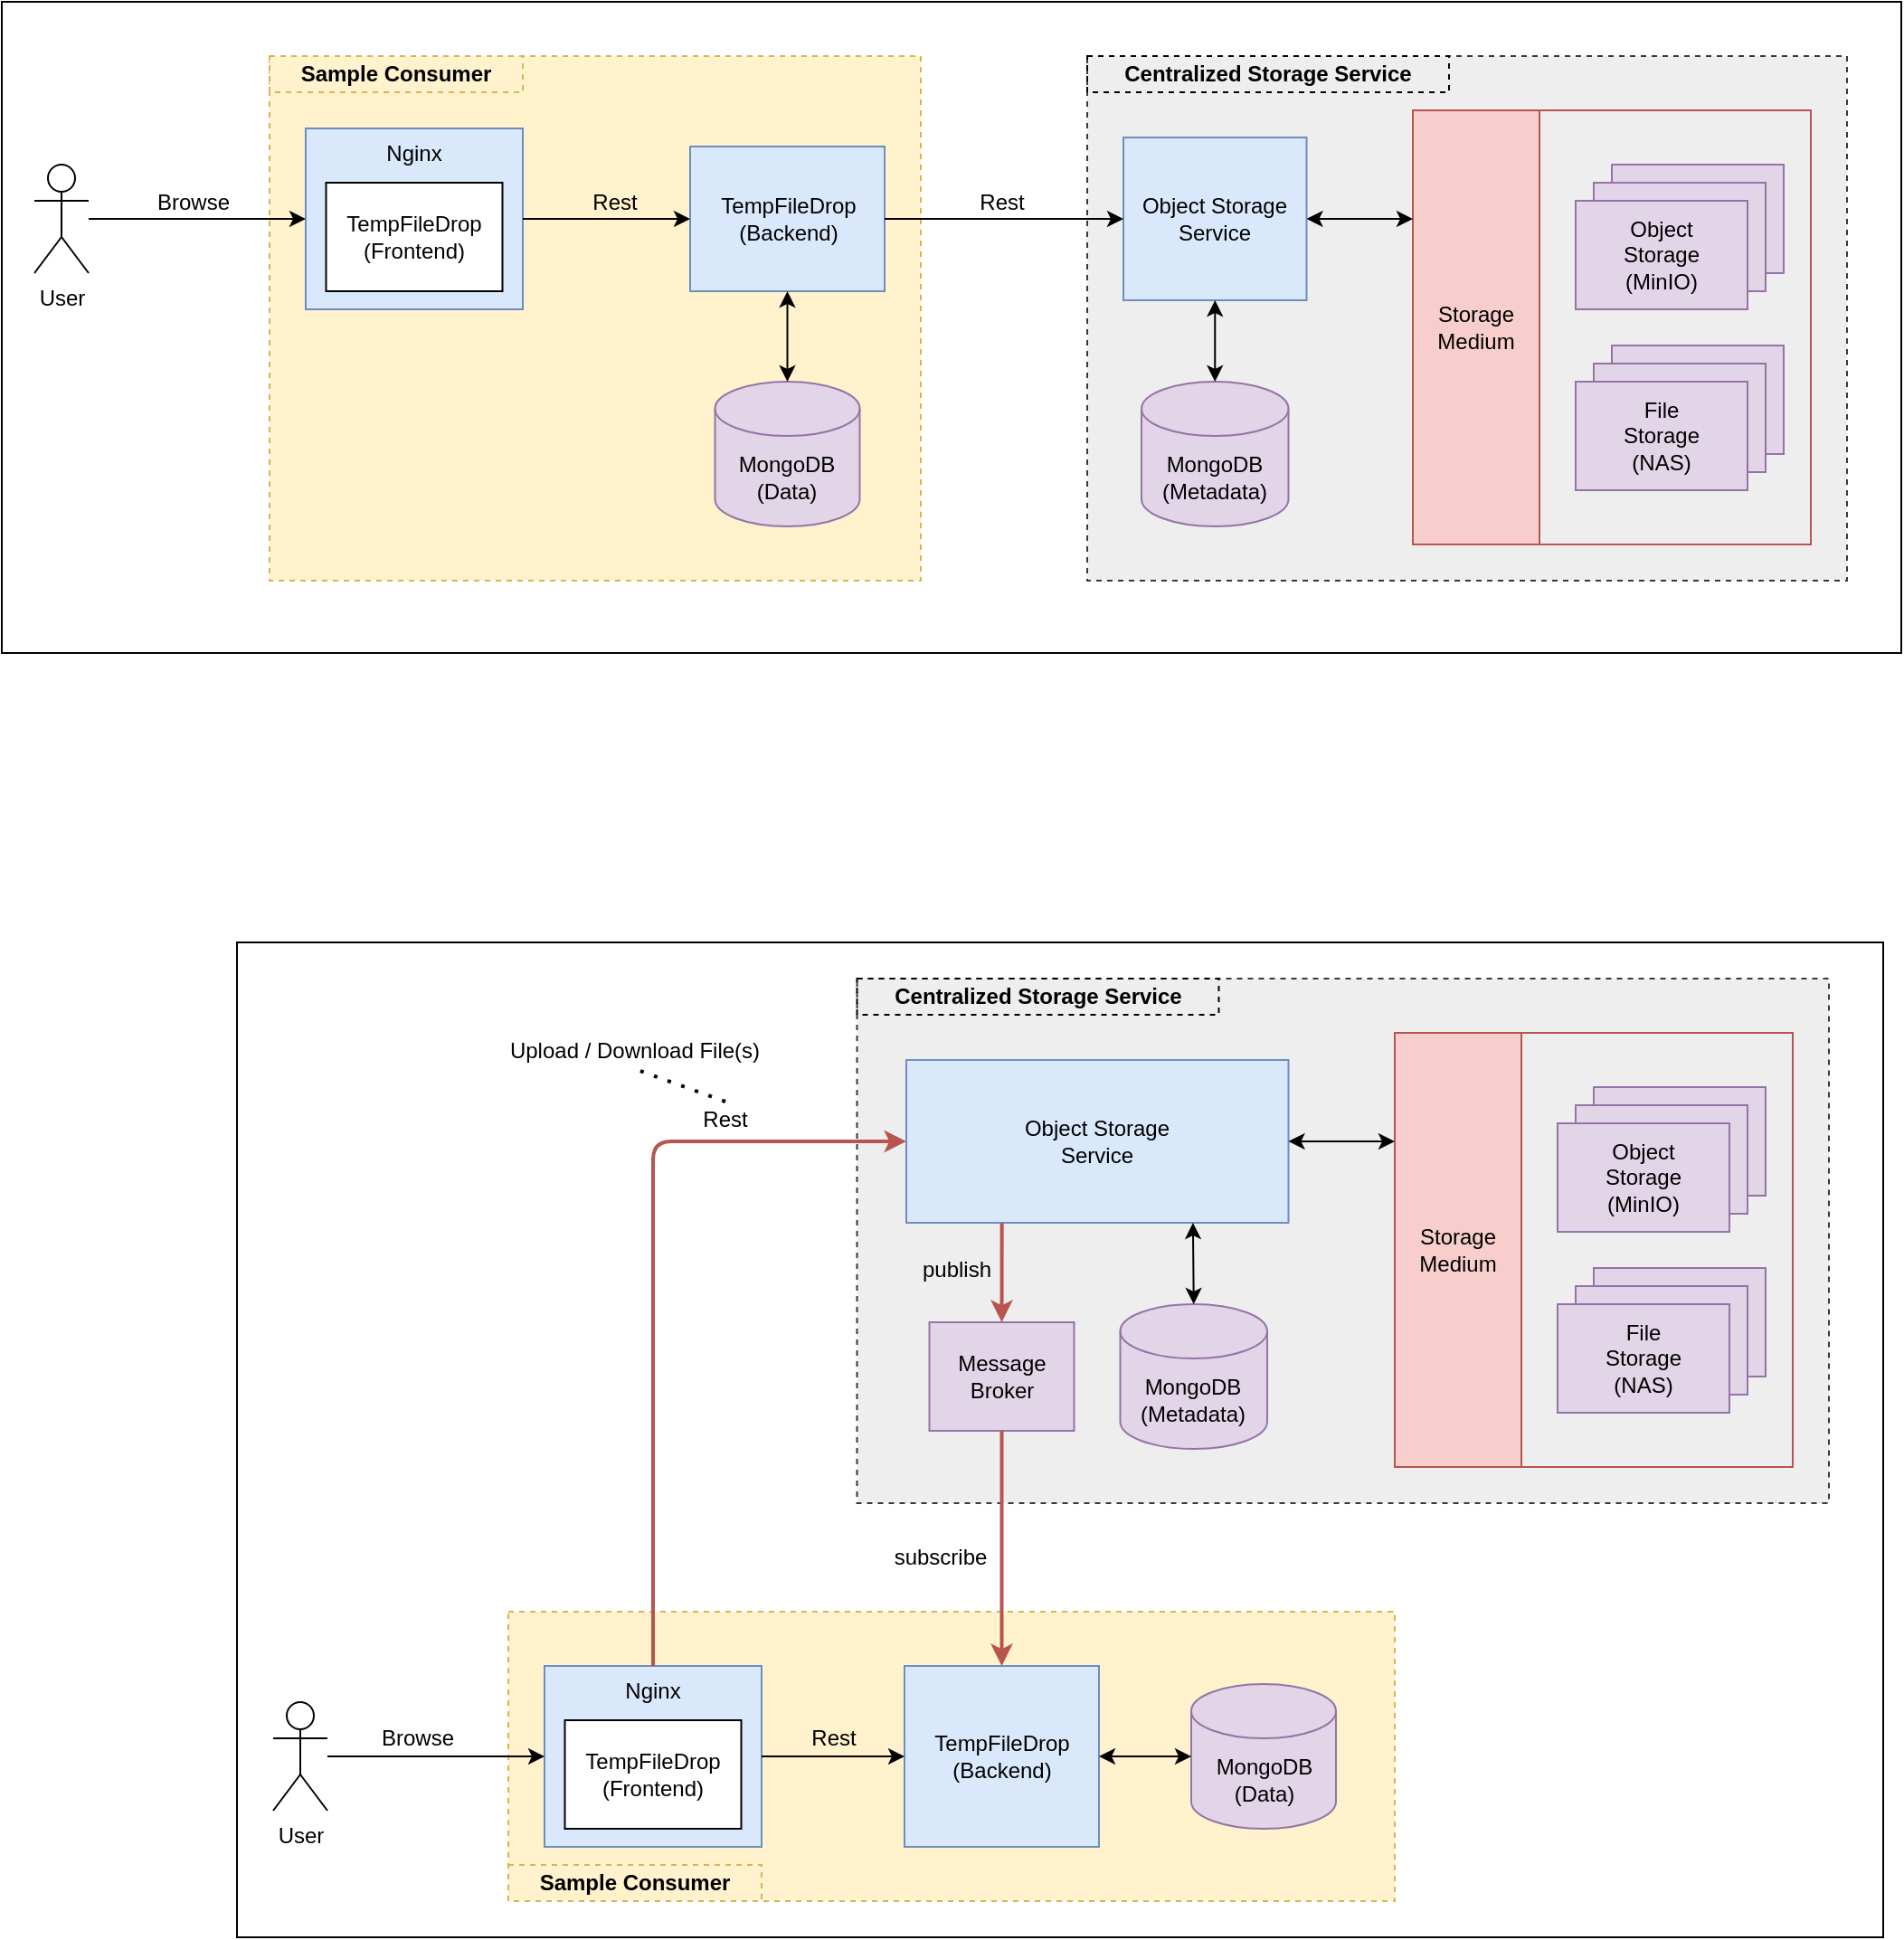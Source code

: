 <mxfile version="14.6.13" type="device"><diagram id="ZHUJTI5eRGx71iUSAzUk" name="Page-1"><mxGraphModel dx="2203" dy="733" grid="1" gridSize="10" guides="1" tooltips="1" connect="1" arrows="1" fold="1" page="1" pageScale="1" pageWidth="850" pageHeight="1100" math="0" shadow="0"><root><mxCell id="0"/><mxCell id="1" parent="0"/><mxCell id="ha3qXmKfZUisQEmoipRT-110" value="" style="rounded=0;whiteSpace=wrap;html=1;fontColor=#000000;strokeColor=#000000;strokeWidth=1;fillColor=#ffffff;align=center;" vertex="1" parent="1"><mxGeometry x="30" y="670" width="910" height="550" as="geometry"/></mxCell><mxCell id="ha3qXmKfZUisQEmoipRT-109" value="" style="rounded=0;whiteSpace=wrap;html=1;fontColor=#000000;strokeColor=#000000;strokeWidth=1;fillColor=#ffffff;align=center;" vertex="1" parent="1"><mxGeometry x="-100" y="150" width="1050" height="360" as="geometry"/></mxCell><mxCell id="ha3qXmKfZUisQEmoipRT-46" value="" style="rounded=0;whiteSpace=wrap;html=1;strokeColor=#d6b656;strokeWidth=1;fillColor=#fff2cc;align=center;dashed=1;" vertex="1" parent="1"><mxGeometry x="180" y="1040" width="490" height="160" as="geometry"/></mxCell><mxCell id="ha3qXmKfZUisQEmoipRT-45" value="" style="rounded=0;whiteSpace=wrap;html=1;strokeColor=#36393d;strokeWidth=1;fillColor=#eeeeee;align=center;dashed=1;" vertex="1" parent="1"><mxGeometry x="372.75" y="690" width="537.25" height="290" as="geometry"/></mxCell><mxCell id="ha3qXmKfZUisQEmoipRT-8" value="" style="rounded=0;whiteSpace=wrap;html=1;strokeColor=#b85450;fillColor=none;" vertex="1" parent="1"><mxGeometry x="740" y="720" width="150" height="240" as="geometry"/></mxCell><mxCell id="eLZGjnttyc20umwJpwSB-6" value="Object Storage&lt;br&gt;Service" style="rounded=0;whiteSpace=wrap;html=1;fillColor=#dae8fc;strokeColor=#6c8ebf;" parent="1" vertex="1"><mxGeometry x="400" y="735" width="211.25" height="90" as="geometry"/></mxCell><mxCell id="eLZGjnttyc20umwJpwSB-24" value="&lt;div&gt;TempFileDrop&lt;/div&gt;&lt;div&gt;(Backend)&lt;br&gt;&lt;/div&gt;" style="rounded=0;whiteSpace=wrap;html=1;fillColor=#dae8fc;strokeColor=#6c8ebf;" parent="1" vertex="1"><mxGeometry x="399" y="1070" width="107.5" height="100" as="geometry"/></mxCell><mxCell id="eLZGjnttyc20umwJpwSB-25" value="MongoDB&lt;br&gt;(Metadata)" style="shape=cylinder3;whiteSpace=wrap;html=1;boundedLbl=1;backgroundOutline=1;size=15;fillColor=#e1d5e7;strokeColor=#9673a6;" parent="1" vertex="1"><mxGeometry x="518.25" y="870" width="81.25" height="80" as="geometry"/></mxCell><mxCell id="ha3qXmKfZUisQEmoipRT-4" value="" style="group" vertex="1" connectable="0" parent="1"><mxGeometry x="760" y="850" width="115" height="80" as="geometry"/></mxCell><mxCell id="ha3qXmKfZUisQEmoipRT-1" value="MinIO&lt;br&gt;Cluster" style="rounded=0;whiteSpace=wrap;html=1;fillColor=#e1d5e7;strokeColor=#9673a6;" vertex="1" parent="ha3qXmKfZUisQEmoipRT-4"><mxGeometry x="20" width="95" height="60" as="geometry"/></mxCell><mxCell id="ha3qXmKfZUisQEmoipRT-2" value="MinIO&lt;br&gt;Cluster" style="rounded=0;whiteSpace=wrap;html=1;fillColor=#e1d5e7;strokeColor=#9673a6;" vertex="1" parent="ha3qXmKfZUisQEmoipRT-4"><mxGeometry x="10" y="10" width="95" height="60" as="geometry"/></mxCell><mxCell id="ha3qXmKfZUisQEmoipRT-3" value="&lt;div&gt;File&lt;/div&gt;&lt;div&gt;Storage&lt;/div&gt;&lt;div&gt;(NAS)&lt;br&gt;&lt;/div&gt;" style="rounded=0;whiteSpace=wrap;html=1;fillColor=#e1d5e7;strokeColor=#9673a6;" vertex="1" parent="ha3qXmKfZUisQEmoipRT-4"><mxGeometry y="20" width="95" height="60" as="geometry"/></mxCell><mxCell id="ha3qXmKfZUisQEmoipRT-5" value="" style="group" vertex="1" connectable="0" parent="1"><mxGeometry x="760" y="750" width="115" height="80" as="geometry"/></mxCell><mxCell id="eLZGjnttyc20umwJpwSB-12" value="MinIO&lt;br&gt;Cluster" style="rounded=0;whiteSpace=wrap;html=1;fillColor=#e1d5e7;strokeColor=#9673a6;" parent="ha3qXmKfZUisQEmoipRT-5" vertex="1"><mxGeometry x="20" width="95" height="60" as="geometry"/></mxCell><mxCell id="eLZGjnttyc20umwJpwSB-11" value="MinIO&lt;br&gt;Cluster" style="rounded=0;whiteSpace=wrap;html=1;fillColor=#e1d5e7;strokeColor=#9673a6;" parent="ha3qXmKfZUisQEmoipRT-5" vertex="1"><mxGeometry x="10" y="10" width="95" height="60" as="geometry"/></mxCell><mxCell id="eLZGjnttyc20umwJpwSB-10" value="&lt;div&gt;Object&lt;/div&gt;&lt;div&gt;Storage&lt;/div&gt;&lt;div&gt;(MinIO)&lt;/div&gt;" style="rounded=0;whiteSpace=wrap;html=1;fillColor=#e1d5e7;strokeColor=#9673a6;" parent="ha3qXmKfZUisQEmoipRT-5" vertex="1"><mxGeometry y="20" width="95" height="60" as="geometry"/></mxCell><mxCell id="ha3qXmKfZUisQEmoipRT-6" value="&lt;div&gt;Storage&lt;/div&gt;&lt;div&gt;Medium&lt;br&gt;&lt;/div&gt;" style="rounded=0;whiteSpace=wrap;html=1;fillColor=#f8cecc;strokeColor=#b85450;" vertex="1" parent="1"><mxGeometry x="670" y="720" width="70" height="240" as="geometry"/></mxCell><mxCell id="ha3qXmKfZUisQEmoipRT-10" value="" style="endArrow=classic;startArrow=classic;html=1;exitX=1;exitY=0.5;exitDx=0;exitDy=0;entryX=0;entryY=0.25;entryDx=0;entryDy=0;" edge="1" parent="1" source="eLZGjnttyc20umwJpwSB-6" target="ha3qXmKfZUisQEmoipRT-6"><mxGeometry width="50" height="50" relative="1" as="geometry"><mxPoint x="470" y="805" as="sourcePoint"/><mxPoint x="520" y="755" as="targetPoint"/></mxGeometry></mxCell><mxCell id="ha3qXmKfZUisQEmoipRT-11" value="&lt;div&gt;Centralized Storage Service&lt;br&gt;&lt;/div&gt;" style="text;html=1;fillColor=none;align=center;verticalAlign=middle;whiteSpace=wrap;rounded=0;dashed=1;strokeColor=#000000;fontStyle=1" vertex="1" parent="1"><mxGeometry x="372.75" y="690" width="200" height="20" as="geometry"/></mxCell><mxCell id="ha3qXmKfZUisQEmoipRT-13" value="" style="group;fillColor=#dae8fc;strokeColor=#6c8ebf;" vertex="1" connectable="0" parent="1"><mxGeometry x="200" y="1070" width="120" height="100" as="geometry"/></mxCell><mxCell id="eLZGjnttyc20umwJpwSB-1" value="Nginx" style="rounded=0;whiteSpace=wrap;html=1;verticalAlign=top;fillColor=#dae8fc;strokeColor=#6c8ebf;" parent="ha3qXmKfZUisQEmoipRT-13" vertex="1"><mxGeometry width="120" height="100" as="geometry"/></mxCell><mxCell id="eLZGjnttyc20umwJpwSB-2" value="TempFileDrop&lt;br&gt;(Frontend)" style="rounded=0;whiteSpace=wrap;html=1;" parent="ha3qXmKfZUisQEmoipRT-13" vertex="1"><mxGeometry x="11.25" y="30" width="97.5" height="60" as="geometry"/></mxCell><mxCell id="ha3qXmKfZUisQEmoipRT-14" value="" style="endArrow=classic;startArrow=classic;html=1;exitX=0.5;exitY=0;exitDx=0;exitDy=0;exitPerimeter=0;entryX=0.75;entryY=1;entryDx=0;entryDy=0;" edge="1" parent="1" source="eLZGjnttyc20umwJpwSB-25" target="eLZGjnttyc20umwJpwSB-6"><mxGeometry width="50" height="50" relative="1" as="geometry"><mxPoint x="640" y="890" as="sourcePoint"/><mxPoint x="580" y="840" as="targetPoint"/></mxGeometry></mxCell><mxCell id="ha3qXmKfZUisQEmoipRT-15" value="MongoDB&lt;br&gt;(Data)" style="shape=cylinder3;whiteSpace=wrap;html=1;boundedLbl=1;backgroundOutline=1;size=15;fillColor=#e1d5e7;strokeColor=#9673a6;" vertex="1" parent="1"><mxGeometry x="557.5" y="1080" width="80" height="80" as="geometry"/></mxCell><mxCell id="ha3qXmKfZUisQEmoipRT-16" value="" style="endArrow=classic;startArrow=classic;html=1;exitX=1;exitY=0.5;exitDx=0;exitDy=0;entryX=0;entryY=0.5;entryDx=0;entryDy=0;entryPerimeter=0;" edge="1" parent="1" source="eLZGjnttyc20umwJpwSB-24" target="ha3qXmKfZUisQEmoipRT-15"><mxGeometry width="50" height="50" relative="1" as="geometry"><mxPoint x="227.5" y="1170" as="sourcePoint"/><mxPoint x="557.5" y="1100" as="targetPoint"/></mxGeometry></mxCell><mxCell id="ha3qXmKfZUisQEmoipRT-27" value="&lt;div&gt;Message&lt;/div&gt;&lt;div&gt;Broker&lt;br&gt;&lt;/div&gt;" style="rounded=0;whiteSpace=wrap;html=1;strokeColor=#9673a6;strokeWidth=1;align=center;fillColor=#e1d5e7;" vertex="1" parent="1"><mxGeometry x="412.75" y="880" width="80" height="60" as="geometry"/></mxCell><mxCell id="ha3qXmKfZUisQEmoipRT-30" value="" style="endArrow=classic;html=1;exitX=0.25;exitY=1;exitDx=0;exitDy=0;entryX=0.5;entryY=0;entryDx=0;entryDy=0;fillColor=#f8cecc;strokeColor=#b85450;strokeWidth=2;" edge="1" parent="1" source="eLZGjnttyc20umwJpwSB-6" target="ha3qXmKfZUisQEmoipRT-27"><mxGeometry width="50" height="50" relative="1" as="geometry"><mxPoint x="560" y="930" as="sourcePoint"/><mxPoint x="340" y="900" as="targetPoint"/></mxGeometry></mxCell><mxCell id="ha3qXmKfZUisQEmoipRT-31" value="publish" style="text;html=1;strokeColor=none;fillColor=none;align=center;verticalAlign=middle;whiteSpace=wrap;rounded=0;" vertex="1" parent="1"><mxGeometry x="408" y="841" width="40" height="20" as="geometry"/></mxCell><mxCell id="ha3qXmKfZUisQEmoipRT-33" value="Rest" style="text;html=1;strokeColor=none;fillColor=none;align=center;verticalAlign=middle;whiteSpace=wrap;rounded=0;" vertex="1" parent="1"><mxGeometry x="340" y="1100" width="40" height="20" as="geometry"/></mxCell><mxCell id="ha3qXmKfZUisQEmoipRT-35" value="Rest" style="text;html=1;strokeColor=none;fillColor=none;align=center;verticalAlign=middle;whiteSpace=wrap;rounded=0;" vertex="1" parent="1"><mxGeometry x="280" y="758" width="40" height="20" as="geometry"/></mxCell><mxCell id="ha3qXmKfZUisQEmoipRT-37" value="" style="endArrow=classic;html=1;exitX=1;exitY=0.5;exitDx=0;exitDy=0;entryX=0;entryY=0.5;entryDx=0;entryDy=0;" edge="1" parent="1" source="eLZGjnttyc20umwJpwSB-1" target="eLZGjnttyc20umwJpwSB-24"><mxGeometry width="50" height="50" relative="1" as="geometry"><mxPoint x="363" y="1070" as="sourcePoint"/><mxPoint x="413" y="1020" as="targetPoint"/></mxGeometry></mxCell><mxCell id="ha3qXmKfZUisQEmoipRT-39" value="" style="endArrow=classic;html=1;exitX=0.5;exitY=0;exitDx=0;exitDy=0;entryX=0;entryY=0.5;entryDx=0;entryDy=0;fillColor=#f8cecc;strokeColor=#b85450;strokeWidth=2;" edge="1" parent="1" source="eLZGjnttyc20umwJpwSB-1" target="eLZGjnttyc20umwJpwSB-6"><mxGeometry width="50" height="50" relative="1" as="geometry"><mxPoint x="220" y="970" as="sourcePoint"/><mxPoint x="270" y="920" as="targetPoint"/><Array as="points"><mxPoint x="260" y="780"/></Array></mxGeometry></mxCell><mxCell id="ha3qXmKfZUisQEmoipRT-40" value="" style="endArrow=classic;html=1;exitX=0.5;exitY=1;exitDx=0;exitDy=0;fillColor=#f8cecc;strokeColor=#b85450;strokeWidth=2;" edge="1" parent="1" source="ha3qXmKfZUisQEmoipRT-27" target="eLZGjnttyc20umwJpwSB-24"><mxGeometry width="50" height="50" relative="1" as="geometry"><mxPoint x="507.5" y="1010" as="sourcePoint"/><mxPoint x="480" y="1030" as="targetPoint"/></mxGeometry></mxCell><mxCell id="ha3qXmKfZUisQEmoipRT-41" value="subscribe" style="text;html=1;strokeColor=none;fillColor=none;align=center;verticalAlign=middle;whiteSpace=wrap;rounded=0;" vertex="1" parent="1"><mxGeometry x="399" y="1000" width="40" height="20" as="geometry"/></mxCell><mxCell id="ha3qXmKfZUisQEmoipRT-42" value="Upload / Download File(s)" style="text;html=1;strokeColor=none;fillColor=none;align=center;verticalAlign=middle;whiteSpace=wrap;rounded=0;fontStyle=0;" vertex="1" parent="1"><mxGeometry x="135" y="720" width="230" height="20" as="geometry"/></mxCell><mxCell id="ha3qXmKfZUisQEmoipRT-43" value="" style="endArrow=none;dashed=1;html=1;dashPattern=1 3;strokeWidth=2;fontColor=#B85450;entryX=0.5;entryY=1;entryDx=0;entryDy=0;exitX=0.5;exitY=0;exitDx=0;exitDy=0;" edge="1" parent="1" source="ha3qXmKfZUisQEmoipRT-35" target="ha3qXmKfZUisQEmoipRT-42"><mxGeometry width="50" height="50" relative="1" as="geometry"><mxPoint x="430" y="920" as="sourcePoint"/><mxPoint x="480" y="870" as="targetPoint"/></mxGeometry></mxCell><mxCell id="ha3qXmKfZUisQEmoipRT-47" value="Sample Consumer" style="text;html=1;fillColor=#fff2cc;align=center;verticalAlign=middle;whiteSpace=wrap;rounded=0;dashed=1;strokeColor=#d6b656;fontStyle=1" vertex="1" parent="1"><mxGeometry x="180" y="1180" width="140" height="20" as="geometry"/></mxCell><mxCell id="ha3qXmKfZUisQEmoipRT-68" value="" style="rounded=0;whiteSpace=wrap;html=1;strokeColor=#36393d;strokeWidth=1;fillColor=#eeeeee;align=center;dashed=1;" vertex="1" parent="1"><mxGeometry x="500" y="180" width="420" height="290" as="geometry"/></mxCell><mxCell id="ha3qXmKfZUisQEmoipRT-69" value="" style="rounded=0;whiteSpace=wrap;html=1;strokeColor=#b85450;fillColor=none;" vertex="1" parent="1"><mxGeometry x="750" y="210" width="150" height="240" as="geometry"/></mxCell><mxCell id="ha3qXmKfZUisQEmoipRT-70" value="Object Storage&lt;br&gt;Service" style="rounded=0;whiteSpace=wrap;html=1;fillColor=#dae8fc;strokeColor=#6c8ebf;" vertex="1" parent="1"><mxGeometry x="520" y="225" width="101.25" height="90" as="geometry"/></mxCell><mxCell id="ha3qXmKfZUisQEmoipRT-71" value="MongoDB&lt;br&gt;(Metadata)" style="shape=cylinder3;whiteSpace=wrap;html=1;boundedLbl=1;backgroundOutline=1;size=15;fillColor=#e1d5e7;strokeColor=#9673a6;" vertex="1" parent="1"><mxGeometry x="530" y="360" width="81.25" height="80" as="geometry"/></mxCell><mxCell id="ha3qXmKfZUisQEmoipRT-72" value="" style="group" vertex="1" connectable="0" parent="1"><mxGeometry x="770" y="340" width="115" height="80" as="geometry"/></mxCell><mxCell id="ha3qXmKfZUisQEmoipRT-73" value="MinIO&lt;br&gt;Cluster" style="rounded=0;whiteSpace=wrap;html=1;fillColor=#e1d5e7;strokeColor=#9673a6;" vertex="1" parent="ha3qXmKfZUisQEmoipRT-72"><mxGeometry x="20" width="95" height="60" as="geometry"/></mxCell><mxCell id="ha3qXmKfZUisQEmoipRT-74" value="MinIO&lt;br&gt;Cluster" style="rounded=0;whiteSpace=wrap;html=1;fillColor=#e1d5e7;strokeColor=#9673a6;" vertex="1" parent="ha3qXmKfZUisQEmoipRT-72"><mxGeometry x="10" y="10" width="95" height="60" as="geometry"/></mxCell><mxCell id="ha3qXmKfZUisQEmoipRT-75" value="&lt;div&gt;File&lt;/div&gt;&lt;div&gt;Storage&lt;/div&gt;&lt;div&gt;(NAS)&lt;br&gt;&lt;/div&gt;" style="rounded=0;whiteSpace=wrap;html=1;fillColor=#e1d5e7;strokeColor=#9673a6;" vertex="1" parent="ha3qXmKfZUisQEmoipRT-72"><mxGeometry y="20" width="95" height="60" as="geometry"/></mxCell><mxCell id="ha3qXmKfZUisQEmoipRT-76" value="" style="group" vertex="1" connectable="0" parent="1"><mxGeometry x="770" y="240" width="115" height="80" as="geometry"/></mxCell><mxCell id="ha3qXmKfZUisQEmoipRT-77" value="MinIO&lt;br&gt;Cluster" style="rounded=0;whiteSpace=wrap;html=1;fillColor=#e1d5e7;strokeColor=#9673a6;" vertex="1" parent="ha3qXmKfZUisQEmoipRT-76"><mxGeometry x="20" width="95" height="60" as="geometry"/></mxCell><mxCell id="ha3qXmKfZUisQEmoipRT-78" value="MinIO&lt;br&gt;Cluster" style="rounded=0;whiteSpace=wrap;html=1;fillColor=#e1d5e7;strokeColor=#9673a6;" vertex="1" parent="ha3qXmKfZUisQEmoipRT-76"><mxGeometry x="10" y="10" width="95" height="60" as="geometry"/></mxCell><mxCell id="ha3qXmKfZUisQEmoipRT-79" value="&lt;div&gt;Object&lt;/div&gt;&lt;div&gt;Storage&lt;/div&gt;&lt;div&gt;(MinIO)&lt;/div&gt;" style="rounded=0;whiteSpace=wrap;html=1;fillColor=#e1d5e7;strokeColor=#9673a6;" vertex="1" parent="ha3qXmKfZUisQEmoipRT-76"><mxGeometry y="20" width="95" height="60" as="geometry"/></mxCell><mxCell id="ha3qXmKfZUisQEmoipRT-80" value="&lt;div&gt;Storage&lt;/div&gt;&lt;div&gt;Medium&lt;br&gt;&lt;/div&gt;" style="rounded=0;whiteSpace=wrap;html=1;fillColor=#f8cecc;strokeColor=#b85450;" vertex="1" parent="1"><mxGeometry x="680" y="210" width="70" height="240" as="geometry"/></mxCell><mxCell id="ha3qXmKfZUisQEmoipRT-81" value="" style="endArrow=classic;startArrow=classic;html=1;exitX=1;exitY=0.5;exitDx=0;exitDy=0;entryX=0;entryY=0.25;entryDx=0;entryDy=0;" edge="1" parent="1" source="ha3qXmKfZUisQEmoipRT-70" target="ha3qXmKfZUisQEmoipRT-80"><mxGeometry width="50" height="50" relative="1" as="geometry"><mxPoint x="480" y="295" as="sourcePoint"/><mxPoint x="530" y="245" as="targetPoint"/></mxGeometry></mxCell><mxCell id="ha3qXmKfZUisQEmoipRT-82" value="&lt;div&gt;Centralized Storage Service&lt;br&gt;&lt;/div&gt;" style="text;html=1;fillColor=none;align=center;verticalAlign=middle;whiteSpace=wrap;rounded=0;dashed=1;strokeColor=#000000;fontStyle=1" vertex="1" parent="1"><mxGeometry x="500" y="180" width="200" height="20" as="geometry"/></mxCell><mxCell id="ha3qXmKfZUisQEmoipRT-83" value="" style="endArrow=classic;startArrow=classic;html=1;exitX=0.5;exitY=0;exitDx=0;exitDy=0;exitPerimeter=0;entryX=0.5;entryY=1;entryDx=0;entryDy=0;" edge="1" parent="1" source="ha3qXmKfZUisQEmoipRT-71" target="ha3qXmKfZUisQEmoipRT-70"><mxGeometry width="50" height="50" relative="1" as="geometry"><mxPoint x="650" y="380" as="sourcePoint"/><mxPoint x="590" y="330" as="targetPoint"/></mxGeometry></mxCell><mxCell id="ha3qXmKfZUisQEmoipRT-87" value="User" style="shape=umlActor;verticalLabelPosition=bottom;verticalAlign=top;html=1;outlineConnect=0;fontColor=#000000;strokeColor=#000000;strokeWidth=1;fillColor=#ffffff;align=center;" vertex="1" parent="1"><mxGeometry x="50" y="1090" width="30" height="60" as="geometry"/></mxCell><mxCell id="ha3qXmKfZUisQEmoipRT-90" value="" style="endArrow=classic;html=1;fontColor=#000000;strokeWidth=1;entryX=0;entryY=0.5;entryDx=0;entryDy=0;" edge="1" parent="1" source="ha3qXmKfZUisQEmoipRT-87" target="eLZGjnttyc20umwJpwSB-1"><mxGeometry width="50" height="50" relative="1" as="geometry"><mxPoint x="120" y="1070" as="sourcePoint"/><mxPoint x="170" y="1020" as="targetPoint"/></mxGeometry></mxCell><mxCell id="ha3qXmKfZUisQEmoipRT-91" value="Browse" style="text;html=1;strokeColor=none;fillColor=none;align=center;verticalAlign=middle;whiteSpace=wrap;rounded=0;" vertex="1" parent="1"><mxGeometry x="110" y="1100" width="40" height="20" as="geometry"/></mxCell><mxCell id="ha3qXmKfZUisQEmoipRT-92" value="" style="rounded=0;whiteSpace=wrap;html=1;strokeColor=#d6b656;strokeWidth=1;fillColor=#fff2cc;align=center;dashed=1;" vertex="1" parent="1"><mxGeometry x="48" y="180" width="360" height="290" as="geometry"/></mxCell><mxCell id="ha3qXmKfZUisQEmoipRT-93" value="&lt;div&gt;TempFileDrop&lt;/div&gt;&lt;div&gt;(Backend)&lt;br&gt;&lt;/div&gt;" style="rounded=0;whiteSpace=wrap;html=1;fillColor=#dae8fc;strokeColor=#6c8ebf;" vertex="1" parent="1"><mxGeometry x="280.5" y="230" width="107.5" height="80" as="geometry"/></mxCell><mxCell id="ha3qXmKfZUisQEmoipRT-94" value="" style="group;fillColor=#dae8fc;strokeColor=#6c8ebf;" vertex="1" connectable="0" parent="1"><mxGeometry x="68" y="220" width="120" height="100" as="geometry"/></mxCell><mxCell id="ha3qXmKfZUisQEmoipRT-95" value="Nginx" style="rounded=0;whiteSpace=wrap;html=1;verticalAlign=top;fillColor=#dae8fc;strokeColor=#6c8ebf;" vertex="1" parent="ha3qXmKfZUisQEmoipRT-94"><mxGeometry width="120" height="100" as="geometry"/></mxCell><mxCell id="ha3qXmKfZUisQEmoipRT-96" value="TempFileDrop&lt;br&gt;(Frontend)" style="rounded=0;whiteSpace=wrap;html=1;" vertex="1" parent="ha3qXmKfZUisQEmoipRT-94"><mxGeometry x="11.25" y="30" width="97.5" height="60" as="geometry"/></mxCell><mxCell id="ha3qXmKfZUisQEmoipRT-97" value="MongoDB&lt;br&gt;(Data)" style="shape=cylinder3;whiteSpace=wrap;html=1;boundedLbl=1;backgroundOutline=1;size=15;fillColor=#e1d5e7;strokeColor=#9673a6;" vertex="1" parent="1"><mxGeometry x="294.25" y="360" width="80" height="80" as="geometry"/></mxCell><mxCell id="ha3qXmKfZUisQEmoipRT-98" value="" style="endArrow=classic;startArrow=classic;html=1;entryX=0.5;entryY=0;entryDx=0;entryDy=0;entryPerimeter=0;" edge="1" parent="1" source="ha3qXmKfZUisQEmoipRT-93" target="ha3qXmKfZUisQEmoipRT-97"><mxGeometry width="50" height="50" relative="1" as="geometry"><mxPoint x="-34.5" y="300" as="sourcePoint"/><mxPoint x="295.5" y="230" as="targetPoint"/></mxGeometry></mxCell><mxCell id="ha3qXmKfZUisQEmoipRT-99" value="Rest" style="text;html=1;strokeColor=none;fillColor=none;align=center;verticalAlign=middle;whiteSpace=wrap;rounded=0;" vertex="1" parent="1"><mxGeometry x="219" y="251" width="40" height="20" as="geometry"/></mxCell><mxCell id="ha3qXmKfZUisQEmoipRT-100" value="" style="endArrow=classic;html=1;exitX=1;exitY=0.5;exitDx=0;exitDy=0;entryX=0;entryY=0.5;entryDx=0;entryDy=0;" edge="1" parent="1" source="ha3qXmKfZUisQEmoipRT-95" target="ha3qXmKfZUisQEmoipRT-93"><mxGeometry width="50" height="50" relative="1" as="geometry"><mxPoint x="101" y="200" as="sourcePoint"/><mxPoint x="151" y="150" as="targetPoint"/></mxGeometry></mxCell><mxCell id="ha3qXmKfZUisQEmoipRT-101" value="Sample Consumer" style="text;html=1;fillColor=#fff2cc;align=center;verticalAlign=middle;whiteSpace=wrap;rounded=0;dashed=1;strokeColor=#d6b656;fontStyle=1" vertex="1" parent="1"><mxGeometry x="48" y="180" width="140" height="20" as="geometry"/></mxCell><mxCell id="ha3qXmKfZUisQEmoipRT-102" value="User" style="shape=umlActor;verticalLabelPosition=bottom;verticalAlign=top;html=1;outlineConnect=0;fontColor=#000000;strokeColor=#000000;strokeWidth=1;fillColor=#ffffff;align=center;" vertex="1" parent="1"><mxGeometry x="-82" y="240" width="30" height="60" as="geometry"/></mxCell><mxCell id="ha3qXmKfZUisQEmoipRT-103" value="" style="endArrow=classic;html=1;fontColor=#000000;strokeWidth=1;entryX=0;entryY=0.5;entryDx=0;entryDy=0;" edge="1" parent="1" target="ha3qXmKfZUisQEmoipRT-95"><mxGeometry width="50" height="50" relative="1" as="geometry"><mxPoint x="-52" y="270" as="sourcePoint"/><mxPoint x="-92" y="150" as="targetPoint"/></mxGeometry></mxCell><mxCell id="ha3qXmKfZUisQEmoipRT-104" value="Browse" style="text;html=1;strokeColor=none;fillColor=none;align=center;verticalAlign=middle;whiteSpace=wrap;rounded=0;" vertex="1" parent="1"><mxGeometry x="-14" y="251" width="40" height="20" as="geometry"/></mxCell><mxCell id="ha3qXmKfZUisQEmoipRT-106" value="" style="endArrow=classic;html=1;fontColor=#000000;strokeWidth=1;entryX=0;entryY=0.5;entryDx=0;entryDy=0;exitX=1;exitY=0.5;exitDx=0;exitDy=0;" edge="1" parent="1" source="ha3qXmKfZUisQEmoipRT-93" target="ha3qXmKfZUisQEmoipRT-70"><mxGeometry width="50" height="50" relative="1" as="geometry"><mxPoint x="370" y="400" as="sourcePoint"/><mxPoint x="420" y="350" as="targetPoint"/></mxGeometry></mxCell><mxCell id="ha3qXmKfZUisQEmoipRT-107" value="Rest" style="text;html=1;strokeColor=none;fillColor=none;align=center;verticalAlign=middle;whiteSpace=wrap;rounded=0;fontColor=#000000;" vertex="1" parent="1"><mxGeometry x="432.75" y="251" width="40" height="20" as="geometry"/></mxCell></root></mxGraphModel></diagram></mxfile>